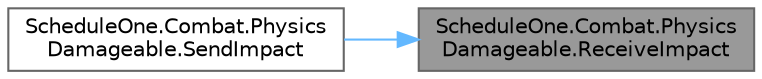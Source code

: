 digraph "ScheduleOne.Combat.PhysicsDamageable.ReceiveImpact"
{
 // LATEX_PDF_SIZE
  bgcolor="transparent";
  edge [fontname=Helvetica,fontsize=10,labelfontname=Helvetica,labelfontsize=10];
  node [fontname=Helvetica,fontsize=10,shape=box,height=0.2,width=0.4];
  rankdir="RL";
  Node1 [id="Node000001",label="ScheduleOne.Combat.Physics\lDamageable.ReceiveImpact",height=0.2,width=0.4,color="gray40", fillcolor="grey60", style="filled", fontcolor="black",tooltip=" "];
  Node1 -> Node2 [id="edge1_Node000001_Node000002",dir="back",color="steelblue1",style="solid",tooltip=" "];
  Node2 [id="Node000002",label="ScheduleOne.Combat.Physics\lDamageable.SendImpact",height=0.2,width=0.4,color="grey40", fillcolor="white", style="filled",URL="$class_schedule_one_1_1_combat_1_1_physics_damageable.html#acca2df9ab8c9e24bd2a77a9737e6b0c4",tooltip=" "];
}
